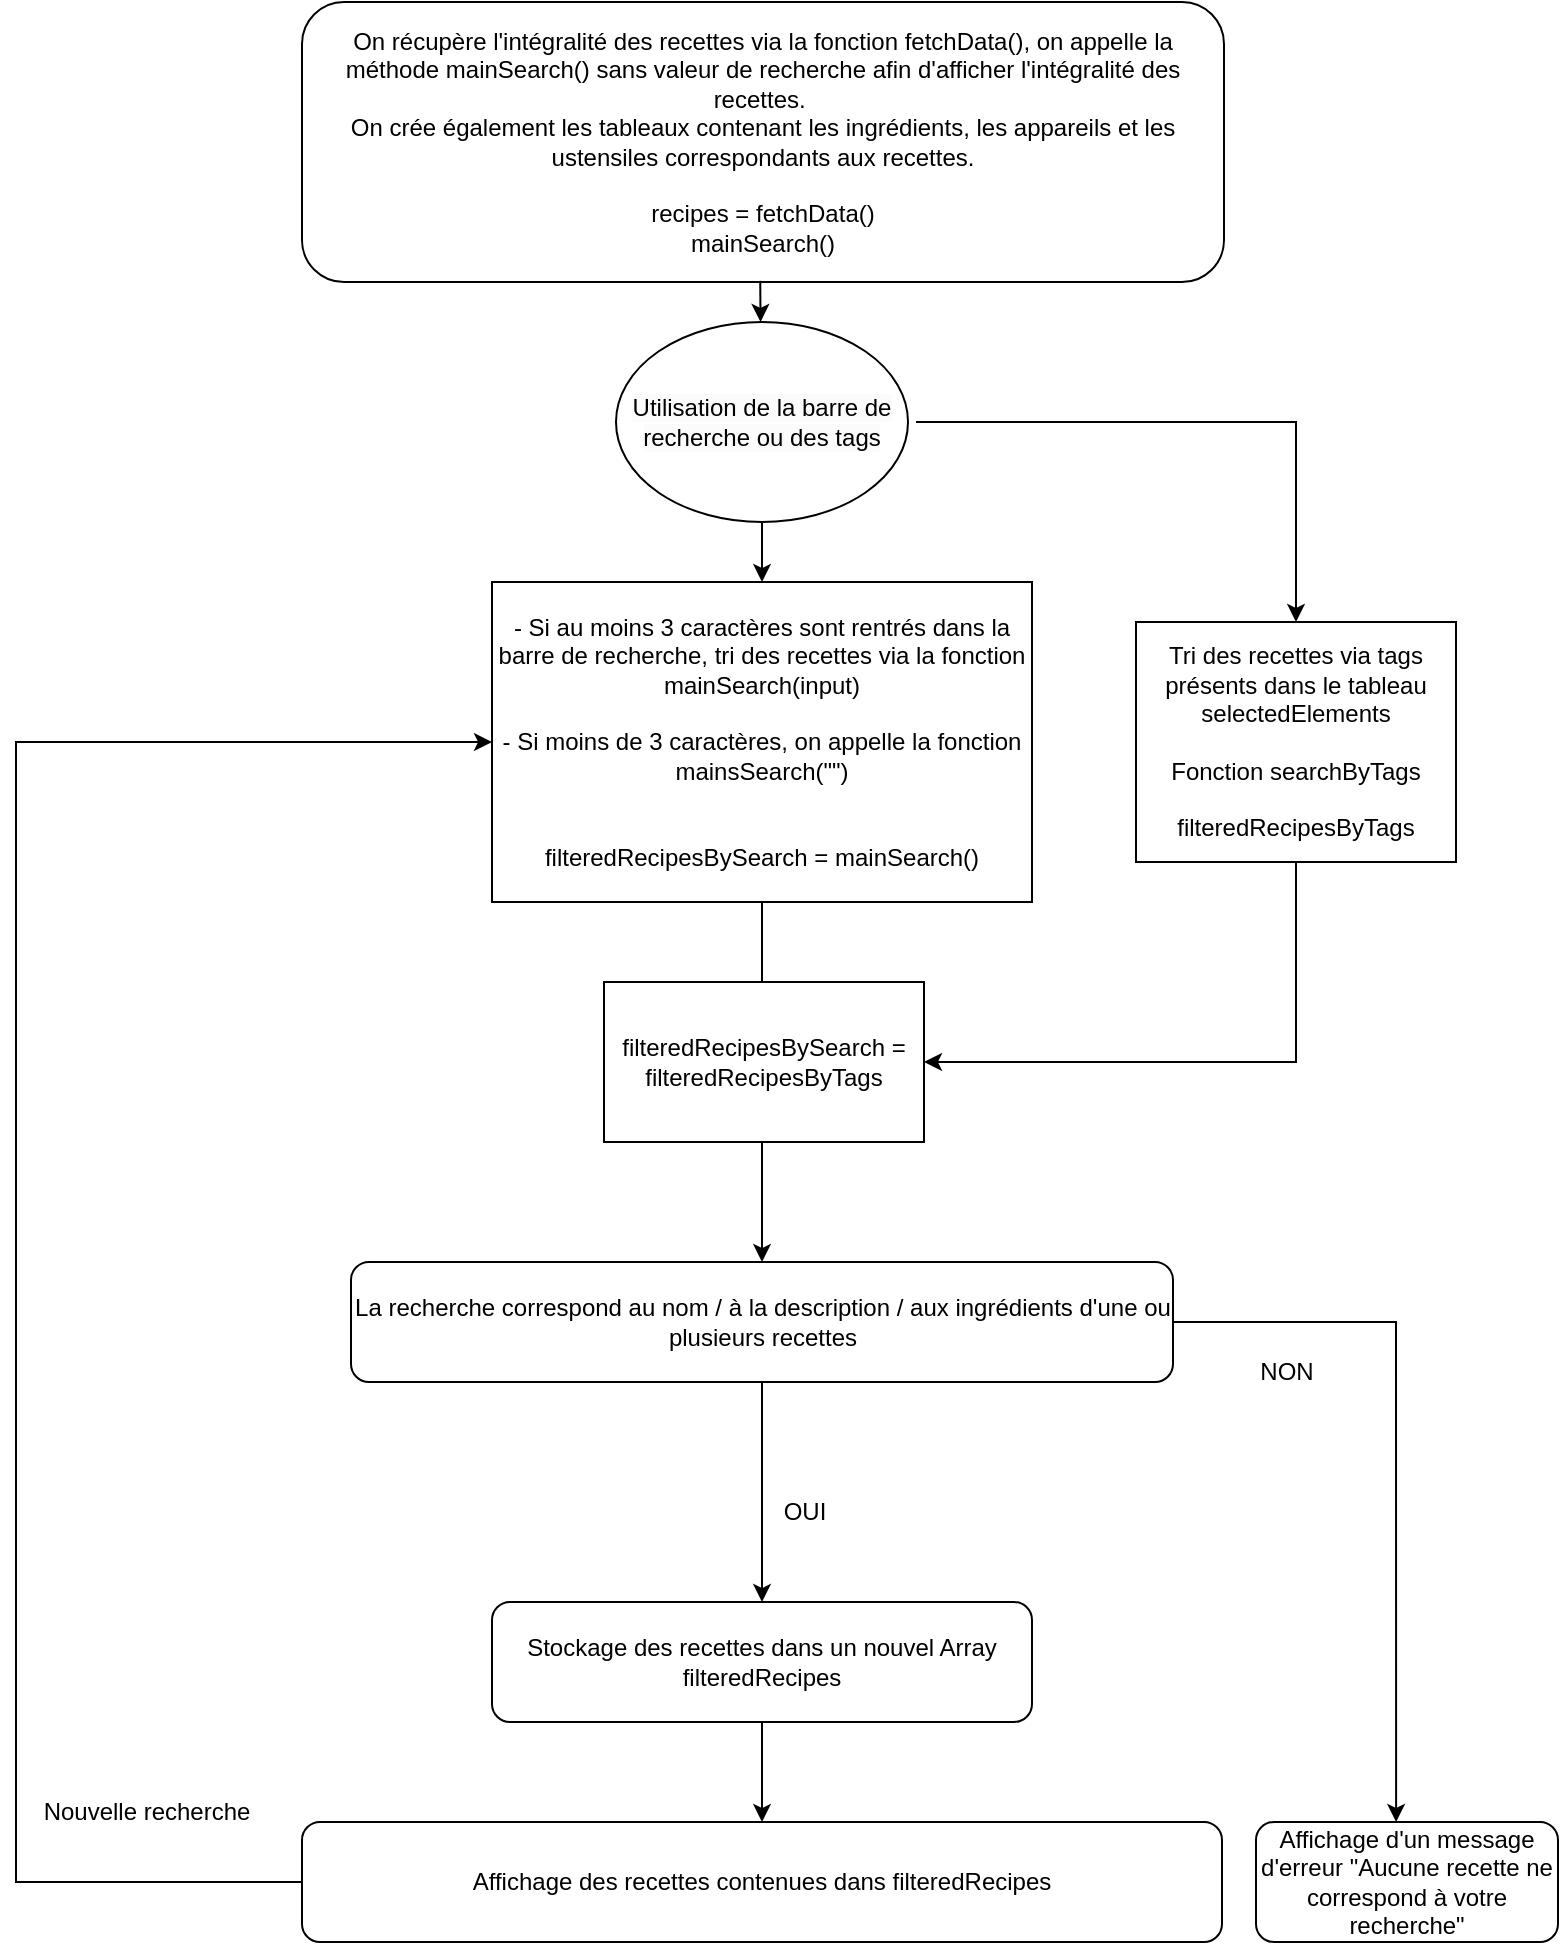 <mxfile version="21.6.2" type="device">
  <diagram name="Page-1" id="3ZTBtATNtgGOqjwvlHBy">
    <mxGraphModel dx="2390" dy="1230" grid="1" gridSize="10" guides="1" tooltips="1" connect="1" arrows="1" fold="1" page="1" pageScale="1" pageWidth="827" pageHeight="1169" math="0" shadow="0">
      <root>
        <mxCell id="0" />
        <mxCell id="1" parent="0" />
        <mxCell id="7ZFlWZAHxf570gTZ66vD-1" value="On récupère l&#39;intégralité des recettes via la fonction fetchData(), on appelle la méthode mainSearch() sans valeur de recherche afin d&#39;afficher l&#39;intégralité des recettes.&amp;nbsp;&lt;br&gt;On crée également les tableaux contenant les ingrédients, les appareils et les ustensiles correspondants aux recettes.&lt;br&gt;&lt;br&gt;recipes = fetchData()&lt;br&gt;mainSearch()" style="rounded=1;whiteSpace=wrap;html=1;" parent="1" vertex="1">
          <mxGeometry x="183" y="10" width="461" height="140" as="geometry" />
        </mxCell>
        <mxCell id="7ZFlWZAHxf570gTZ66vD-15" style="edgeStyle=orthogonalEdgeStyle;rounded=0;orthogonalLoop=1;jettySize=auto;html=1;exitX=0.5;exitY=1;exitDx=0;exitDy=0;" parent="1" source="7ZFlWZAHxf570gTZ66vD-1" target="7ZFlWZAHxf570gTZ66vD-1" edge="1">
          <mxGeometry relative="1" as="geometry" />
        </mxCell>
        <mxCell id="7ZFlWZAHxf570gTZ66vD-44" value="La recherche correspond au nom / à la description / aux ingrédients d&#39;une ou plusieurs recettes" style="rounded=1;whiteSpace=wrap;html=1;" parent="1" vertex="1">
          <mxGeometry x="207.5" y="640" width="411" height="60" as="geometry" />
        </mxCell>
        <mxCell id="7ZFlWZAHxf570gTZ66vD-45" value="Stockage des recettes dans un nouvel Array filteredRecipes" style="rounded=1;whiteSpace=wrap;html=1;" parent="1" vertex="1">
          <mxGeometry x="278" y="810" width="270" height="60" as="geometry" />
        </mxCell>
        <mxCell id="7ZFlWZAHxf570gTZ66vD-46" value="Affichage d&#39;un message d&#39;erreur &quot;Aucune recette ne correspond à votre recherche&quot;" style="rounded=1;whiteSpace=wrap;html=1;" parent="1" vertex="1">
          <mxGeometry x="660" y="920" width="151" height="60" as="geometry" />
        </mxCell>
        <mxCell id="7ZFlWZAHxf570gTZ66vD-49" value="" style="endArrow=classic;html=1;rounded=0;exitX=1;exitY=0.5;exitDx=0;exitDy=0;entryX=0.464;entryY=0;entryDx=0;entryDy=0;entryPerimeter=0;" parent="1" source="7ZFlWZAHxf570gTZ66vD-44" edge="1" target="7ZFlWZAHxf570gTZ66vD-46">
          <mxGeometry width="50" height="50" relative="1" as="geometry">
            <mxPoint x="660" y="530" as="sourcePoint" />
            <mxPoint x="730" y="910" as="targetPoint" />
            <Array as="points">
              <mxPoint x="730" y="670" />
            </Array>
          </mxGeometry>
        </mxCell>
        <mxCell id="7ZFlWZAHxf570gTZ66vD-50" value="NON" style="text;html=1;align=center;verticalAlign=middle;resizable=0;points=[];autosize=1;strokeColor=none;fillColor=none;" parent="1" vertex="1">
          <mxGeometry x="650" y="680" width="50" height="30" as="geometry" />
        </mxCell>
        <mxCell id="7ZFlWZAHxf570gTZ66vD-51" value="" style="endArrow=classic;html=1;rounded=0;exitX=0.5;exitY=1;exitDx=0;exitDy=0;entryX=0.5;entryY=0;entryDx=0;entryDy=0;" parent="1" source="7ZFlWZAHxf570gTZ66vD-44" target="7ZFlWZAHxf570gTZ66vD-45" edge="1">
          <mxGeometry width="50" height="50" relative="1" as="geometry">
            <mxPoint x="530" y="570" as="sourcePoint" />
            <mxPoint x="580" y="520" as="targetPoint" />
          </mxGeometry>
        </mxCell>
        <mxCell id="7ZFlWZAHxf570gTZ66vD-52" value="OUI" style="text;html=1;align=center;verticalAlign=middle;resizable=0;points=[];autosize=1;strokeColor=none;fillColor=none;" parent="1" vertex="1">
          <mxGeometry x="414" y="750" width="40" height="30" as="geometry" />
        </mxCell>
        <mxCell id="7ZFlWZAHxf570gTZ66vD-53" value="Affichage des recettes contenues dans filteredRecipes" style="rounded=1;whiteSpace=wrap;html=1;" parent="1" vertex="1">
          <mxGeometry x="183" y="920" width="460" height="60" as="geometry" />
        </mxCell>
        <mxCell id="7ZFlWZAHxf570gTZ66vD-54" value="" style="endArrow=classic;html=1;rounded=0;exitX=0.5;exitY=1;exitDx=0;exitDy=0;entryX=0.5;entryY=0;entryDx=0;entryDy=0;" parent="1" source="7ZFlWZAHxf570gTZ66vD-45" target="7ZFlWZAHxf570gTZ66vD-53" edge="1">
          <mxGeometry width="50" height="50" relative="1" as="geometry">
            <mxPoint x="340" y="790" as="sourcePoint" />
            <mxPoint x="390" y="740" as="targetPoint" />
          </mxGeometry>
        </mxCell>
        <mxCell id="7ZFlWZAHxf570gTZ66vD-55" value="" style="endArrow=classic;html=1;rounded=0;exitX=0;exitY=0.5;exitDx=0;exitDy=0;entryX=0;entryY=0.5;entryDx=0;entryDy=0;" parent="1" source="7ZFlWZAHxf570gTZ66vD-53" edge="1" target="BdmQEmT_dH3vHU1gEL2p-9">
          <mxGeometry width="50" height="50" relative="1" as="geometry">
            <mxPoint x="240" y="710" as="sourcePoint" />
            <mxPoint x="270" y="330" as="targetPoint" />
            <Array as="points">
              <mxPoint x="40" y="950" />
              <mxPoint x="40" y="380" />
              <mxPoint x="240" y="380" />
            </Array>
          </mxGeometry>
        </mxCell>
        <mxCell id="7ZFlWZAHxf570gTZ66vD-56" value="Nouvelle recherche" style="text;html=1;align=center;verticalAlign=middle;resizable=0;points=[];autosize=1;strokeColor=none;fillColor=none;rotation=0;" parent="1" vertex="1">
          <mxGeometry x="40" y="900" width="130" height="30" as="geometry" />
        </mxCell>
        <mxCell id="BdmQEmT_dH3vHU1gEL2p-4" value="&lt;span style=&quot;color: rgb(0, 0, 0); font-family: Helvetica; font-size: 12px; font-style: normal; font-variant-ligatures: normal; font-variant-caps: normal; font-weight: 400; letter-spacing: normal; orphans: 2; text-align: center; text-indent: 0px; text-transform: none; widows: 2; word-spacing: 0px; -webkit-text-stroke-width: 0px; background-color: rgb(251, 251, 251); text-decoration-thickness: initial; text-decoration-style: initial; text-decoration-color: initial; float: none; display: inline !important;&quot;&gt;Utilisation de la barre de recherche ou des tags&lt;/span&gt;" style="ellipse;whiteSpace=wrap;html=1;" vertex="1" parent="1">
          <mxGeometry x="340" y="170" width="146" height="100" as="geometry" />
        </mxCell>
        <mxCell id="BdmQEmT_dH3vHU1gEL2p-8" value="" style="endArrow=classic;html=1;rounded=0;exitX=0.497;exitY=0.996;exitDx=0;exitDy=0;entryX=0.495;entryY=0;entryDx=0;entryDy=0;entryPerimeter=0;exitPerimeter=0;" edge="1" parent="1" source="7ZFlWZAHxf570gTZ66vD-1" target="BdmQEmT_dH3vHU1gEL2p-4">
          <mxGeometry width="50" height="50" relative="1" as="geometry">
            <mxPoint x="413" y="250" as="sourcePoint" />
            <mxPoint x="490" y="490" as="targetPoint" />
          </mxGeometry>
        </mxCell>
        <mxCell id="BdmQEmT_dH3vHU1gEL2p-9" value="- Si au moins 3 caractères sont rentrés dans la barre de recherche, tri des recettes via la fonction mainSearch(input)&lt;br&gt;&lt;br&gt;- Si moins de 3 caractères, on appelle la fonction mainsSearch(&quot;&quot;)&lt;br&gt;&lt;br&gt;&lt;br&gt;filteredRecipesBySearch = mainSearch()" style="rounded=0;whiteSpace=wrap;html=1;" vertex="1" parent="1">
          <mxGeometry x="278" y="300" width="270" height="160" as="geometry" />
        </mxCell>
        <mxCell id="BdmQEmT_dH3vHU1gEL2p-10" value="" style="endArrow=classic;html=1;rounded=0;entryX=0.5;entryY=0;entryDx=0;entryDy=0;exitX=0.5;exitY=1;exitDx=0;exitDy=0;" edge="1" parent="1" source="BdmQEmT_dH3vHU1gEL2p-9" target="7ZFlWZAHxf570gTZ66vD-44">
          <mxGeometry width="50" height="50" relative="1" as="geometry">
            <mxPoint x="370" y="600" as="sourcePoint" />
            <mxPoint x="420" y="550" as="targetPoint" />
          </mxGeometry>
        </mxCell>
        <mxCell id="BdmQEmT_dH3vHU1gEL2p-11" value="" style="endArrow=classic;html=1;rounded=0;exitX=0.5;exitY=1;exitDx=0;exitDy=0;entryX=0.5;entryY=0;entryDx=0;entryDy=0;" edge="1" parent="1" source="BdmQEmT_dH3vHU1gEL2p-4" target="BdmQEmT_dH3vHU1gEL2p-9">
          <mxGeometry width="50" height="50" relative="1" as="geometry">
            <mxPoint x="423" y="260" as="sourcePoint" />
            <mxPoint x="423" y="288" as="targetPoint" />
          </mxGeometry>
        </mxCell>
        <mxCell id="BdmQEmT_dH3vHU1gEL2p-13" value="Tri des recettes via tags présents dans le tableau selectedElements&lt;br&gt;&lt;br&gt;Fonction searchByTags&lt;br&gt;&lt;br&gt;filteredRecipesByTags" style="rounded=0;whiteSpace=wrap;html=1;" vertex="1" parent="1">
          <mxGeometry x="600" y="320" width="160" height="120" as="geometry" />
        </mxCell>
        <mxCell id="BdmQEmT_dH3vHU1gEL2p-14" value="" style="endArrow=classic;html=1;rounded=0;entryX=0.5;entryY=0;entryDx=0;entryDy=0;" edge="1" parent="1" target="BdmQEmT_dH3vHU1gEL2p-13">
          <mxGeometry width="50" height="50" relative="1" as="geometry">
            <mxPoint x="490" y="220" as="sourcePoint" />
            <mxPoint x="680" y="220" as="targetPoint" />
            <Array as="points">
              <mxPoint x="680" y="220" />
            </Array>
          </mxGeometry>
        </mxCell>
        <mxCell id="BdmQEmT_dH3vHU1gEL2p-15" value="filteredRecipesBySearch = filteredRecipesByTags" style="rounded=0;whiteSpace=wrap;html=1;" vertex="1" parent="1">
          <mxGeometry x="334" y="500" width="160" height="80" as="geometry" />
        </mxCell>
        <mxCell id="BdmQEmT_dH3vHU1gEL2p-16" value="" style="endArrow=classic;html=1;rounded=0;exitX=0.5;exitY=1;exitDx=0;exitDy=0;entryX=1;entryY=0.5;entryDx=0;entryDy=0;" edge="1" parent="1" source="BdmQEmT_dH3vHU1gEL2p-13" target="BdmQEmT_dH3vHU1gEL2p-15">
          <mxGeometry width="50" height="50" relative="1" as="geometry">
            <mxPoint x="390" y="470" as="sourcePoint" />
            <mxPoint x="680" y="540" as="targetPoint" />
            <Array as="points">
              <mxPoint x="680" y="540" />
            </Array>
          </mxGeometry>
        </mxCell>
      </root>
    </mxGraphModel>
  </diagram>
</mxfile>
